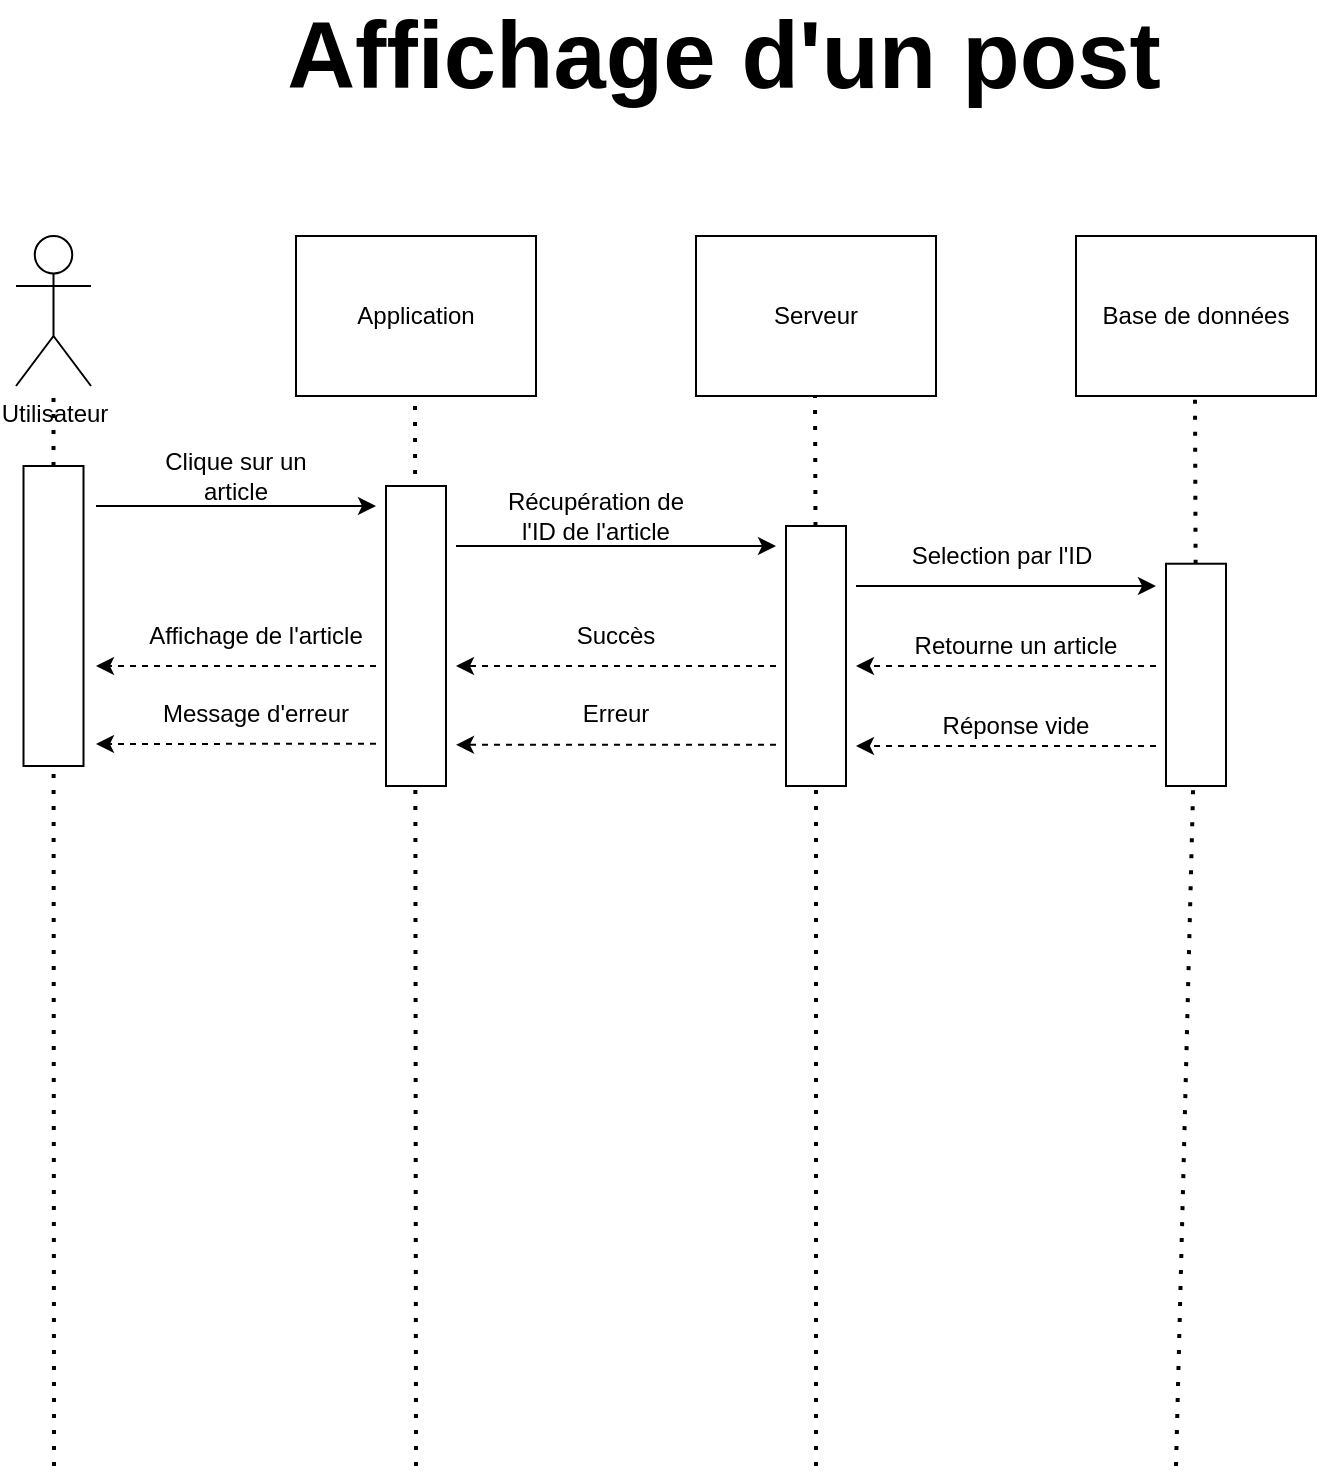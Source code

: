 <mxfile version="14.5.1" type="device"><diagram id="upwh-hGdt-71ObgRmlmW" name="Page-1"><mxGraphModel dx="1577" dy="1120" grid="1" gridSize="10" guides="1" tooltips="1" connect="1" arrows="1" fold="1" page="1" pageScale="1" pageWidth="827" pageHeight="1169" math="0" shadow="0"><root><mxCell id="0"/><mxCell id="1" parent="0"/><mxCell id="L95fTEbi7BuIaM6ZjY-O-1" value="&lt;b&gt;&lt;font style=&quot;font-size: 47px&quot;&gt;Affichage d'un post&lt;/font&gt;&lt;/b&gt;" style="text;html=1;strokeColor=none;fillColor=none;align=center;verticalAlign=middle;whiteSpace=wrap;rounded=0;" parent="1" vertex="1"><mxGeometry x="174" y="30" width="480" height="50" as="geometry"/></mxCell><mxCell id="L95fTEbi7BuIaM6ZjY-O-2" value="Utilisateur" style="shape=umlActor;verticalLabelPosition=bottom;verticalAlign=top;html=1;outlineConnect=0;" parent="1" vertex="1"><mxGeometry x="60" y="145" width="37.5" height="75" as="geometry"/></mxCell><mxCell id="L95fTEbi7BuIaM6ZjY-O-3" value="" style="group" parent="1" vertex="1" connectable="0"><mxGeometry x="200" y="145" width="120" height="80" as="geometry"/></mxCell><mxCell id="L95fTEbi7BuIaM6ZjY-O-4" value="" style="rounded=0;whiteSpace=wrap;html=1;" parent="L95fTEbi7BuIaM6ZjY-O-3" vertex="1"><mxGeometry width="120" height="80" as="geometry"/></mxCell><mxCell id="L95fTEbi7BuIaM6ZjY-O-5" value="Application" style="text;html=1;strokeColor=none;fillColor=none;align=center;verticalAlign=middle;whiteSpace=wrap;rounded=0;" parent="L95fTEbi7BuIaM6ZjY-O-3" vertex="1"><mxGeometry x="10" y="15" width="100" height="50" as="geometry"/></mxCell><mxCell id="L95fTEbi7BuIaM6ZjY-O-6" value="" style="group" parent="1" vertex="1" connectable="0"><mxGeometry x="400" y="145" width="120" height="80" as="geometry"/></mxCell><mxCell id="L95fTEbi7BuIaM6ZjY-O-7" value="" style="rounded=0;whiteSpace=wrap;html=1;" parent="L95fTEbi7BuIaM6ZjY-O-6" vertex="1"><mxGeometry width="120" height="80" as="geometry"/></mxCell><mxCell id="L95fTEbi7BuIaM6ZjY-O-8" value="Serveur" style="text;html=1;strokeColor=none;fillColor=none;align=center;verticalAlign=middle;whiteSpace=wrap;rounded=0;" parent="L95fTEbi7BuIaM6ZjY-O-6" vertex="1"><mxGeometry x="10" y="15" width="100" height="50" as="geometry"/></mxCell><mxCell id="L95fTEbi7BuIaM6ZjY-O-9" value="" style="group" parent="1" vertex="1" connectable="0"><mxGeometry x="590" y="145" width="120" height="80" as="geometry"/></mxCell><mxCell id="L95fTEbi7BuIaM6ZjY-O-10" value="" style="rounded=0;whiteSpace=wrap;html=1;" parent="L95fTEbi7BuIaM6ZjY-O-9" vertex="1"><mxGeometry width="120" height="80" as="geometry"/></mxCell><mxCell id="L95fTEbi7BuIaM6ZjY-O-11" value="Base de données" style="text;html=1;strokeColor=none;fillColor=none;align=center;verticalAlign=middle;whiteSpace=wrap;rounded=0;" parent="L95fTEbi7BuIaM6ZjY-O-9" vertex="1"><mxGeometry x="10" y="15" width="100" height="50" as="geometry"/></mxCell><mxCell id="L95fTEbi7BuIaM6ZjY-O-12" value="" style="endArrow=none;dashed=1;html=1;dashPattern=1 3;strokeWidth=2;" parent="1" source="L95fTEbi7BuIaM6ZjY-O-94" target="L95fTEbi7BuIaM6ZjY-O-2" edge="1"><mxGeometry width="50" height="50" relative="1" as="geometry"><mxPoint x="79" y="760" as="sourcePoint"/><mxPoint x="190" y="480" as="targetPoint"/></mxGeometry></mxCell><mxCell id="L95fTEbi7BuIaM6ZjY-O-13" value="" style="endArrow=none;dashed=1;html=1;dashPattern=1 3;strokeWidth=2;" parent="1" edge="1"><mxGeometry width="50" height="50" relative="1" as="geometry"><mxPoint x="260" y="760" as="sourcePoint"/><mxPoint x="259.5" y="225" as="targetPoint"/></mxGeometry></mxCell><mxCell id="L95fTEbi7BuIaM6ZjY-O-14" value="" style="endArrow=none;dashed=1;html=1;dashPattern=1 3;strokeWidth=2;" parent="1" source="L95fTEbi7BuIaM6ZjY-O-97" edge="1"><mxGeometry width="50" height="50" relative="1" as="geometry"><mxPoint x="460" y="760" as="sourcePoint"/><mxPoint x="459.5" y="225" as="targetPoint"/></mxGeometry></mxCell><mxCell id="L95fTEbi7BuIaM6ZjY-O-15" value="" style="endArrow=none;dashed=1;html=1;dashPattern=1 3;strokeWidth=2;" parent="1" source="L95fTEbi7BuIaM6ZjY-O-99" edge="1"><mxGeometry width="50" height="50" relative="1" as="geometry"><mxPoint x="640" y="760" as="sourcePoint"/><mxPoint x="649.5" y="225" as="targetPoint"/></mxGeometry></mxCell><mxCell id="L95fTEbi7BuIaM6ZjY-O-76" value="" style="endArrow=classic;html=1;" parent="1" edge="1"><mxGeometry width="50" height="50" relative="1" as="geometry"><mxPoint x="100" y="280" as="sourcePoint"/><mxPoint x="240" y="280" as="targetPoint"/></mxGeometry></mxCell><mxCell id="L95fTEbi7BuIaM6ZjY-O-77" value="Clique sur un article" style="text;html=1;strokeColor=none;fillColor=none;align=center;verticalAlign=middle;whiteSpace=wrap;rounded=0;" parent="1" vertex="1"><mxGeometry x="120" y="250" width="100" height="30" as="geometry"/></mxCell><mxCell id="L95fTEbi7BuIaM6ZjY-O-78" value="" style="endArrow=classic;html=1;" parent="1" edge="1"><mxGeometry width="50" height="50" relative="1" as="geometry"><mxPoint x="280" y="300" as="sourcePoint"/><mxPoint x="440" y="300" as="targetPoint"/></mxGeometry></mxCell><mxCell id="L95fTEbi7BuIaM6ZjY-O-79" value="Récupération de l'ID de l'article" style="text;html=1;strokeColor=none;fillColor=none;align=center;verticalAlign=middle;whiteSpace=wrap;rounded=0;" parent="1" vertex="1"><mxGeometry x="300" y="270" width="100" height="30" as="geometry"/></mxCell><mxCell id="L95fTEbi7BuIaM6ZjY-O-80" value="" style="endArrow=classic;html=1;" parent="1" edge="1"><mxGeometry width="50" height="50" relative="1" as="geometry"><mxPoint x="480" y="320" as="sourcePoint"/><mxPoint x="630" y="320" as="targetPoint"/></mxGeometry></mxCell><mxCell id="L95fTEbi7BuIaM6ZjY-O-81" value="Selection par l'ID" style="text;html=1;strokeColor=none;fillColor=none;align=center;verticalAlign=middle;whiteSpace=wrap;rounded=0;" parent="1" vertex="1"><mxGeometry x="496" y="290" width="114" height="30" as="geometry"/></mxCell><mxCell id="L95fTEbi7BuIaM6ZjY-O-82" value="" style="endArrow=classic;html=1;dashed=1;" parent="1" edge="1"><mxGeometry width="50" height="50" relative="1" as="geometry"><mxPoint x="630" y="360" as="sourcePoint"/><mxPoint x="480" y="360" as="targetPoint"/></mxGeometry></mxCell><mxCell id="L95fTEbi7BuIaM6ZjY-O-83" value="Retourne un article" style="text;html=1;strokeColor=none;fillColor=none;align=center;verticalAlign=middle;whiteSpace=wrap;rounded=0;" parent="1" vertex="1"><mxGeometry x="500" y="340" width="120" height="20" as="geometry"/></mxCell><mxCell id="L95fTEbi7BuIaM6ZjY-O-84" value="" style="endArrow=classic;html=1;dashed=1;" parent="1" edge="1"><mxGeometry width="50" height="50" relative="1" as="geometry"><mxPoint x="440" y="360" as="sourcePoint"/><mxPoint x="280" y="360" as="targetPoint"/></mxGeometry></mxCell><mxCell id="L95fTEbi7BuIaM6ZjY-O-85" value="" style="endArrow=classic;html=1;dashed=1;" parent="1" edge="1"><mxGeometry width="50" height="50" relative="1" as="geometry"><mxPoint x="240" y="360" as="sourcePoint"/><mxPoint x="100" y="360" as="targetPoint"/></mxGeometry></mxCell><mxCell id="L95fTEbi7BuIaM6ZjY-O-86" value="Affichage de l'article" style="text;html=1;strokeColor=none;fillColor=none;align=center;verticalAlign=middle;whiteSpace=wrap;rounded=0;" parent="1" vertex="1"><mxGeometry x="120" y="330" width="120" height="30" as="geometry"/></mxCell><mxCell id="L95fTEbi7BuIaM6ZjY-O-87" value="Succès" style="text;html=1;strokeColor=none;fillColor=none;align=center;verticalAlign=middle;whiteSpace=wrap;rounded=0;" parent="1" vertex="1"><mxGeometry x="310" y="330" width="100" height="30" as="geometry"/></mxCell><mxCell id="L95fTEbi7BuIaM6ZjY-O-88" value="" style="endArrow=classic;html=1;dashed=1;" parent="1" edge="1"><mxGeometry width="50" height="50" relative="1" as="geometry"><mxPoint x="630" y="400" as="sourcePoint"/><mxPoint x="480" y="400" as="targetPoint"/></mxGeometry></mxCell><mxCell id="L95fTEbi7BuIaM6ZjY-O-89" value="Réponse vide" style="text;html=1;strokeColor=none;fillColor=none;align=center;verticalAlign=middle;whiteSpace=wrap;rounded=0;" parent="1" vertex="1"><mxGeometry x="500" y="380" width="120" height="20" as="geometry"/></mxCell><mxCell id="L95fTEbi7BuIaM6ZjY-O-90" value="" style="endArrow=classic;html=1;dashed=1;" parent="1" edge="1"><mxGeometry width="50" height="50" relative="1" as="geometry"><mxPoint x="440" y="399.43" as="sourcePoint"/><mxPoint x="280" y="399.43" as="targetPoint"/></mxGeometry></mxCell><mxCell id="L95fTEbi7BuIaM6ZjY-O-91" value="Erreur" style="text;html=1;strokeColor=none;fillColor=none;align=center;verticalAlign=middle;whiteSpace=wrap;rounded=0;" parent="1" vertex="1"><mxGeometry x="310" y="369.43" width="100" height="30" as="geometry"/></mxCell><mxCell id="L95fTEbi7BuIaM6ZjY-O-92" value="" style="endArrow=classic;html=1;dashed=1;" parent="1" edge="1"><mxGeometry width="50" height="50" relative="1" as="geometry"><mxPoint x="240" y="398.86" as="sourcePoint"/><mxPoint x="100" y="399" as="targetPoint"/></mxGeometry></mxCell><mxCell id="L95fTEbi7BuIaM6ZjY-O-93" value="Message d'erreur" style="text;html=1;strokeColor=none;fillColor=none;align=center;verticalAlign=middle;whiteSpace=wrap;rounded=0;" parent="1" vertex="1"><mxGeometry x="120" y="368.86" width="120" height="30" as="geometry"/></mxCell><mxCell id="L95fTEbi7BuIaM6ZjY-O-94" value="" style="rounded=0;whiteSpace=wrap;html=1;" parent="1" vertex="1"><mxGeometry x="63.75" y="260" width="30" height="150" as="geometry"/></mxCell><mxCell id="L95fTEbi7BuIaM6ZjY-O-95" value="" style="endArrow=none;dashed=1;html=1;dashPattern=1 3;strokeWidth=2;" parent="1" target="L95fTEbi7BuIaM6ZjY-O-94" edge="1"><mxGeometry width="50" height="50" relative="1" as="geometry"><mxPoint x="79" y="760" as="sourcePoint"/><mxPoint x="78.766" y="220" as="targetPoint"/></mxGeometry></mxCell><mxCell id="L95fTEbi7BuIaM6ZjY-O-96" value="" style="rounded=0;whiteSpace=wrap;html=1;" parent="1" vertex="1"><mxGeometry x="245" y="270" width="30" height="150" as="geometry"/></mxCell><mxCell id="L95fTEbi7BuIaM6ZjY-O-97" value="" style="rounded=0;whiteSpace=wrap;html=1;" parent="1" vertex="1"><mxGeometry x="445" y="290" width="30" height="130" as="geometry"/></mxCell><mxCell id="L95fTEbi7BuIaM6ZjY-O-98" value="" style="endArrow=none;dashed=1;html=1;dashPattern=1 3;strokeWidth=2;" parent="1" target="L95fTEbi7BuIaM6ZjY-O-97" edge="1"><mxGeometry width="50" height="50" relative="1" as="geometry"><mxPoint x="460" y="760" as="sourcePoint"/><mxPoint x="459.5" y="225" as="targetPoint"/></mxGeometry></mxCell><mxCell id="L95fTEbi7BuIaM6ZjY-O-99" value="" style="rounded=0;whiteSpace=wrap;html=1;" parent="1" vertex="1"><mxGeometry x="635" y="308.86" width="30" height="111.14" as="geometry"/></mxCell><mxCell id="L95fTEbi7BuIaM6ZjY-O-100" value="" style="endArrow=none;dashed=1;html=1;dashPattern=1 3;strokeWidth=2;" parent="1" target="L95fTEbi7BuIaM6ZjY-O-99" edge="1"><mxGeometry width="50" height="50" relative="1" as="geometry"><mxPoint x="640" y="760" as="sourcePoint"/><mxPoint x="649.5" y="225" as="targetPoint"/></mxGeometry></mxCell></root></mxGraphModel></diagram></mxfile>